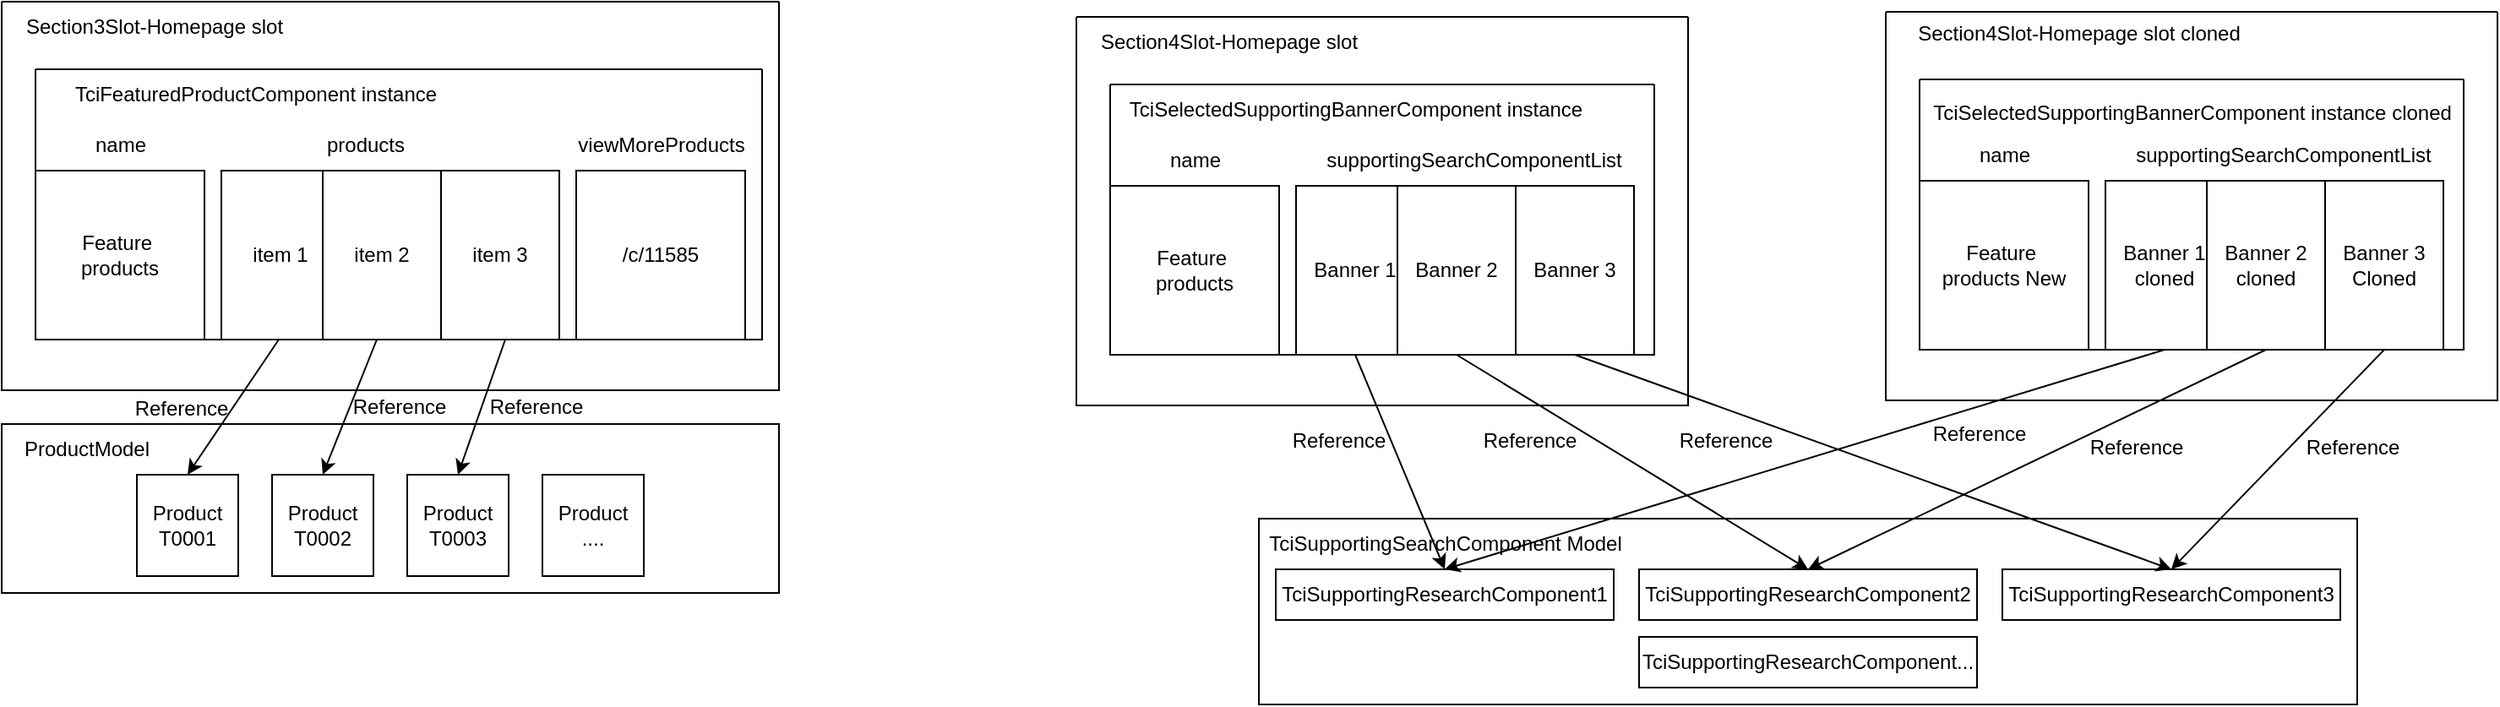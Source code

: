 <mxfile version="20.3.3" type="github">
  <diagram id="ij2i_KdfuDkdz7vN2ZKl" name="Page-1">
    <mxGraphModel dx="1342" dy="582" grid="0" gridSize="10" guides="1" tooltips="1" connect="1" arrows="1" fold="1" page="1" pageScale="1" pageWidth="850" pageHeight="1100" math="0" shadow="0">
      <root>
        <mxCell id="0" />
        <mxCell id="1" parent="0" />
        <mxCell id="vAXPG5cR5VqlfgmjMZMS-16" value="" style="rounded=0;whiteSpace=wrap;html=1;" parent="1" vertex="1">
          <mxGeometry x="60" y="380" width="460" height="100" as="geometry" />
        </mxCell>
        <mxCell id="vAXPG5cR5VqlfgmjMZMS-1" value="" style="swimlane;startSize=0;" parent="1" vertex="1">
          <mxGeometry x="60" y="130" width="460" height="230" as="geometry" />
        </mxCell>
        <mxCell id="vAXPG5cR5VqlfgmjMZMS-2" value="Section3Slot-Homepage slot" style="text;html=1;align=center;verticalAlign=middle;resizable=0;points=[];autosize=1;strokeColor=none;fillColor=none;" parent="vAXPG5cR5VqlfgmjMZMS-1" vertex="1">
          <mxGeometry width="180" height="30" as="geometry" />
        </mxCell>
        <mxCell id="vAXPG5cR5VqlfgmjMZMS-3" value="" style="swimlane;startSize=0;" parent="vAXPG5cR5VqlfgmjMZMS-1" vertex="1">
          <mxGeometry x="20" y="40" width="430" height="160" as="geometry" />
        </mxCell>
        <mxCell id="vAXPG5cR5VqlfgmjMZMS-4" value="TciFeaturedProductComponent instance" style="text;html=1;align=center;verticalAlign=middle;resizable=0;points=[];autosize=1;strokeColor=none;fillColor=none;" parent="vAXPG5cR5VqlfgmjMZMS-3" vertex="1">
          <mxGeometry x="10" width="240" height="30" as="geometry" />
        </mxCell>
        <mxCell id="vAXPG5cR5VqlfgmjMZMS-5" value="Feature&amp;nbsp;&lt;br&gt;products" style="whiteSpace=wrap;html=1;aspect=fixed;" parent="vAXPG5cR5VqlfgmjMZMS-3" vertex="1">
          <mxGeometry y="60" width="100" height="100" as="geometry" />
        </mxCell>
        <mxCell id="vAXPG5cR5VqlfgmjMZMS-7" value="/c/11585" style="whiteSpace=wrap;html=1;aspect=fixed;" parent="vAXPG5cR5VqlfgmjMZMS-3" vertex="1">
          <mxGeometry x="320" y="60" width="100" height="100" as="geometry" />
        </mxCell>
        <mxCell id="vAXPG5cR5VqlfgmjMZMS-8" value="" style="rounded=0;whiteSpace=wrap;html=1;" parent="vAXPG5cR5VqlfgmjMZMS-3" vertex="1">
          <mxGeometry x="110" y="60" width="200" height="100" as="geometry" />
        </mxCell>
        <mxCell id="vAXPG5cR5VqlfgmjMZMS-9" value="item 1" style="rounded=0;whiteSpace=wrap;html=1;" parent="vAXPG5cR5VqlfgmjMZMS-3" vertex="1">
          <mxGeometry x="110" y="60" width="70" height="100" as="geometry" />
        </mxCell>
        <mxCell id="vAXPG5cR5VqlfgmjMZMS-11" value="item 3" style="rounded=0;whiteSpace=wrap;html=1;" parent="vAXPG5cR5VqlfgmjMZMS-3" vertex="1">
          <mxGeometry x="240" y="60" width="70" height="100" as="geometry" />
        </mxCell>
        <mxCell id="vAXPG5cR5VqlfgmjMZMS-10" value="item 2" style="rounded=0;whiteSpace=wrap;html=1;" parent="vAXPG5cR5VqlfgmjMZMS-3" vertex="1">
          <mxGeometry x="170" y="60" width="70" height="100" as="geometry" />
        </mxCell>
        <mxCell id="vAXPG5cR5VqlfgmjMZMS-14" value="viewMoreProducts" style="text;html=1;align=center;verticalAlign=middle;resizable=0;points=[];autosize=1;strokeColor=none;fillColor=none;" parent="vAXPG5cR5VqlfgmjMZMS-3" vertex="1">
          <mxGeometry x="310" y="30" width="120" height="30" as="geometry" />
        </mxCell>
        <mxCell id="vAXPG5cR5VqlfgmjMZMS-13" value="products" style="text;html=1;align=center;verticalAlign=middle;resizable=0;points=[];autosize=1;strokeColor=none;fillColor=none;" parent="vAXPG5cR5VqlfgmjMZMS-3" vertex="1">
          <mxGeometry x="160" y="30" width="70" height="30" as="geometry" />
        </mxCell>
        <mxCell id="vAXPG5cR5VqlfgmjMZMS-12" value="name" style="text;html=1;align=center;verticalAlign=middle;resizable=0;points=[];autosize=1;strokeColor=none;fillColor=none;" parent="vAXPG5cR5VqlfgmjMZMS-3" vertex="1">
          <mxGeometry x="25" y="30" width="50" height="30" as="geometry" />
        </mxCell>
        <mxCell id="vAXPG5cR5VqlfgmjMZMS-15" value="Product&lt;br&gt;T0001" style="whiteSpace=wrap;html=1;aspect=fixed;" parent="1" vertex="1">
          <mxGeometry x="140" y="410" width="60" height="60" as="geometry" />
        </mxCell>
        <mxCell id="vAXPG5cR5VqlfgmjMZMS-17" value="ProductModel" style="text;html=1;align=center;verticalAlign=middle;resizable=0;points=[];autosize=1;strokeColor=none;fillColor=none;" parent="1" vertex="1">
          <mxGeometry x="60" y="380" width="100" height="30" as="geometry" />
        </mxCell>
        <mxCell id="vAXPG5cR5VqlfgmjMZMS-19" value="Product&lt;br&gt;T0002" style="whiteSpace=wrap;html=1;aspect=fixed;" parent="1" vertex="1">
          <mxGeometry x="220" y="410" width="60" height="60" as="geometry" />
        </mxCell>
        <mxCell id="vAXPG5cR5VqlfgmjMZMS-20" value="Product&lt;br&gt;T0003" style="whiteSpace=wrap;html=1;aspect=fixed;" parent="1" vertex="1">
          <mxGeometry x="300" y="410" width="60" height="60" as="geometry" />
        </mxCell>
        <mxCell id="vAXPG5cR5VqlfgmjMZMS-22" value="Product&lt;br&gt;...." style="whiteSpace=wrap;html=1;aspect=fixed;" parent="1" vertex="1">
          <mxGeometry x="380" y="410" width="60" height="60" as="geometry" />
        </mxCell>
        <mxCell id="vAXPG5cR5VqlfgmjMZMS-30" value="" style="rounded=0;whiteSpace=wrap;html=1;" parent="1" vertex="1">
          <mxGeometry x="804" y="436" width="650" height="110" as="geometry" />
        </mxCell>
        <mxCell id="vAXPG5cR5VqlfgmjMZMS-31" value="" style="swimlane;startSize=0;" parent="1" vertex="1">
          <mxGeometry x="696" y="139" width="362" height="230" as="geometry" />
        </mxCell>
        <mxCell id="vAXPG5cR5VqlfgmjMZMS-32" value="Section4Slot-Homepage slot" style="text;html=1;align=center;verticalAlign=middle;resizable=0;points=[];autosize=1;strokeColor=none;fillColor=none;" parent="vAXPG5cR5VqlfgmjMZMS-31" vertex="1">
          <mxGeometry width="180" height="30" as="geometry" />
        </mxCell>
        <mxCell id="vAXPG5cR5VqlfgmjMZMS-33" value="" style="swimlane;startSize=0;" parent="vAXPG5cR5VqlfgmjMZMS-31" vertex="1">
          <mxGeometry x="20" y="40" width="322" height="160" as="geometry" />
        </mxCell>
        <mxCell id="vAXPG5cR5VqlfgmjMZMS-34" value="TciSelectedSupportingBannerComponent instance" style="text;html=1;align=center;verticalAlign=middle;resizable=0;points=[];autosize=1;strokeColor=none;fillColor=none;" parent="vAXPG5cR5VqlfgmjMZMS-33" vertex="1">
          <mxGeometry width="290" height="30" as="geometry" />
        </mxCell>
        <mxCell id="vAXPG5cR5VqlfgmjMZMS-35" value="Feature&amp;nbsp;&lt;br&gt;products" style="whiteSpace=wrap;html=1;aspect=fixed;" parent="vAXPG5cR5VqlfgmjMZMS-33" vertex="1">
          <mxGeometry y="60" width="100" height="100" as="geometry" />
        </mxCell>
        <mxCell id="vAXPG5cR5VqlfgmjMZMS-37" value="" style="rounded=0;whiteSpace=wrap;html=1;" parent="vAXPG5cR5VqlfgmjMZMS-33" vertex="1">
          <mxGeometry x="110" y="60" width="200" height="100" as="geometry" />
        </mxCell>
        <mxCell id="vAXPG5cR5VqlfgmjMZMS-38" value="Banner 1" style="rounded=0;whiteSpace=wrap;html=1;" parent="vAXPG5cR5VqlfgmjMZMS-33" vertex="1">
          <mxGeometry x="110" y="60" width="70" height="100" as="geometry" />
        </mxCell>
        <mxCell id="vAXPG5cR5VqlfgmjMZMS-39" value="Banner 3" style="rounded=0;whiteSpace=wrap;html=1;" parent="vAXPG5cR5VqlfgmjMZMS-33" vertex="1">
          <mxGeometry x="240" y="60" width="70" height="100" as="geometry" />
        </mxCell>
        <mxCell id="vAXPG5cR5VqlfgmjMZMS-40" value="Banner 2" style="rounded=0;whiteSpace=wrap;html=1;" parent="vAXPG5cR5VqlfgmjMZMS-33" vertex="1">
          <mxGeometry x="170" y="60" width="70" height="100" as="geometry" />
        </mxCell>
        <mxCell id="vAXPG5cR5VqlfgmjMZMS-42" value="supportingSearchComponentList" style="text;html=1;align=center;verticalAlign=middle;resizable=0;points=[];autosize=1;strokeColor=none;fillColor=none;" parent="vAXPG5cR5VqlfgmjMZMS-33" vertex="1">
          <mxGeometry x="115" y="30" width="200" height="30" as="geometry" />
        </mxCell>
        <mxCell id="vAXPG5cR5VqlfgmjMZMS-43" value="name" style="text;html=1;align=center;verticalAlign=middle;resizable=0;points=[];autosize=1;strokeColor=none;fillColor=none;" parent="vAXPG5cR5VqlfgmjMZMS-33" vertex="1">
          <mxGeometry x="25" y="30" width="50" height="30" as="geometry" />
        </mxCell>
        <mxCell id="vAXPG5cR5VqlfgmjMZMS-45" value="TciSupportingSearchComponent Model" style="text;html=1;align=center;verticalAlign=middle;resizable=0;points=[];autosize=1;strokeColor=none;fillColor=none;" parent="1" vertex="1">
          <mxGeometry x="799" y="436" width="230" height="30" as="geometry" />
        </mxCell>
        <mxCell id="vAXPG5cR5VqlfgmjMZMS-52" value="TciSupportingResearchComponent1" style="rounded=0;whiteSpace=wrap;html=1;" parent="1" vertex="1">
          <mxGeometry x="814" y="466" width="200" height="30" as="geometry" />
        </mxCell>
        <mxCell id="vAXPG5cR5VqlfgmjMZMS-53" value="TciSupportingResearchComponent2" style="rounded=0;whiteSpace=wrap;html=1;" parent="1" vertex="1">
          <mxGeometry x="1029" y="466" width="200" height="30" as="geometry" />
        </mxCell>
        <mxCell id="vAXPG5cR5VqlfgmjMZMS-54" value="TciSupportingResearchComponent3" style="rounded=0;whiteSpace=wrap;html=1;" parent="1" vertex="1">
          <mxGeometry x="1244" y="466" width="200" height="30" as="geometry" />
        </mxCell>
        <mxCell id="vAXPG5cR5VqlfgmjMZMS-55" value="TciSupportingResearchComponent..." style="rounded=0;whiteSpace=wrap;html=1;" parent="1" vertex="1">
          <mxGeometry x="1029" y="506" width="200" height="30" as="geometry" />
        </mxCell>
        <mxCell id="vAXPG5cR5VqlfgmjMZMS-59" value="" style="endArrow=classic;html=1;rounded=0;entryX=0.5;entryY=0;entryDx=0;entryDy=0;exitX=0.5;exitY=1;exitDx=0;exitDy=0;" parent="1" source="vAXPG5cR5VqlfgmjMZMS-39" target="vAXPG5cR5VqlfgmjMZMS-54" edge="1">
          <mxGeometry width="50" height="50" relative="1" as="geometry">
            <mxPoint x="1091" y="367" as="sourcePoint" />
            <mxPoint x="1141" y="317" as="targetPoint" />
          </mxGeometry>
        </mxCell>
        <mxCell id="vAXPG5cR5VqlfgmjMZMS-60" value="" style="endArrow=classic;html=1;rounded=0;entryX=0.5;entryY=0;entryDx=0;entryDy=0;exitX=0.5;exitY=1;exitDx=0;exitDy=0;" parent="1" source="vAXPG5cR5VqlfgmjMZMS-40" target="vAXPG5cR5VqlfgmjMZMS-53" edge="1">
          <mxGeometry width="50" height="50" relative="1" as="geometry">
            <mxPoint x="824" y="330" as="sourcePoint" />
            <mxPoint x="1068" y="457" as="targetPoint" />
          </mxGeometry>
        </mxCell>
        <mxCell id="vAXPG5cR5VqlfgmjMZMS-61" value="" style="endArrow=classic;html=1;rounded=0;entryX=0.5;entryY=0;entryDx=0;entryDy=0;exitX=0.5;exitY=1;exitDx=0;exitDy=0;" parent="1" source="vAXPG5cR5VqlfgmjMZMS-38" target="vAXPG5cR5VqlfgmjMZMS-52" edge="1">
          <mxGeometry width="50" height="50" relative="1" as="geometry">
            <mxPoint x="730" y="378.5" as="sourcePoint" />
            <mxPoint x="974" y="505.5" as="targetPoint" />
          </mxGeometry>
        </mxCell>
        <mxCell id="vAXPG5cR5VqlfgmjMZMS-62" value="" style="endArrow=classic;html=1;rounded=0;entryX=0.5;entryY=0;entryDx=0;entryDy=0;exitX=0.5;exitY=1;exitDx=0;exitDy=0;" parent="1" target="vAXPG5cR5VqlfgmjMZMS-19" edge="1">
          <mxGeometry width="50" height="50" relative="1" as="geometry">
            <mxPoint x="282" y="330" as="sourcePoint" />
            <mxPoint x="226" y="457" as="targetPoint" />
          </mxGeometry>
        </mxCell>
        <mxCell id="vAXPG5cR5VqlfgmjMZMS-63" value="" style="endArrow=classic;html=1;rounded=0;entryX=0.5;entryY=0;entryDx=0;entryDy=0;exitX=0.5;exitY=1;exitDx=0;exitDy=0;" parent="1" target="vAXPG5cR5VqlfgmjMZMS-20" edge="1">
          <mxGeometry width="50" height="50" relative="1" as="geometry">
            <mxPoint x="358" y="330" as="sourcePoint" />
            <mxPoint x="302" y="457" as="targetPoint" />
          </mxGeometry>
        </mxCell>
        <mxCell id="vAXPG5cR5VqlfgmjMZMS-64" value="" style="endArrow=classic;html=1;rounded=0;entryX=0.5;entryY=0;entryDx=0;entryDy=0;exitX=0.5;exitY=1;exitDx=0;exitDy=0;" parent="1" target="vAXPG5cR5VqlfgmjMZMS-15" edge="1">
          <mxGeometry width="50" height="50" relative="1" as="geometry">
            <mxPoint x="224" y="330" as="sourcePoint" />
            <mxPoint x="168" y="457" as="targetPoint" />
          </mxGeometry>
        </mxCell>
        <mxCell id="UYXNw3XjxuYZxI37rGrB-1" value="Reference" style="text;html=1;align=center;verticalAlign=middle;resizable=0;points=[];autosize=1;strokeColor=none;fillColor=none;" vertex="1" parent="1">
          <mxGeometry x="814" y="377" width="73" height="26" as="geometry" />
        </mxCell>
        <mxCell id="UYXNw3XjxuYZxI37rGrB-2" value="Reference" style="text;html=1;align=center;verticalAlign=middle;resizable=0;points=[];autosize=1;strokeColor=none;fillColor=none;" vertex="1" parent="1">
          <mxGeometry x="1043" y="377" width="73" height="26" as="geometry" />
        </mxCell>
        <mxCell id="UYXNw3XjxuYZxI37rGrB-3" value="Reference" style="text;html=1;align=center;verticalAlign=middle;resizable=0;points=[];autosize=1;strokeColor=none;fillColor=none;" vertex="1" parent="1">
          <mxGeometry x="927" y="377" width="73" height="26" as="geometry" />
        </mxCell>
        <mxCell id="UYXNw3XjxuYZxI37rGrB-4" value="Reference" style="text;html=1;align=center;verticalAlign=middle;resizable=0;points=[];autosize=1;strokeColor=none;fillColor=none;" vertex="1" parent="1">
          <mxGeometry x="129" y="358" width="73" height="26" as="geometry" />
        </mxCell>
        <mxCell id="UYXNw3XjxuYZxI37rGrB-5" value="Reference" style="text;html=1;align=center;verticalAlign=middle;resizable=0;points=[];autosize=1;strokeColor=none;fillColor=none;" vertex="1" parent="1">
          <mxGeometry x="258" y="357" width="73" height="26" as="geometry" />
        </mxCell>
        <mxCell id="UYXNw3XjxuYZxI37rGrB-6" value="Reference" style="text;html=1;align=center;verticalAlign=middle;resizable=0;points=[];autosize=1;strokeColor=none;fillColor=none;" vertex="1" parent="1">
          <mxGeometry x="339" y="357" width="73" height="26" as="geometry" />
        </mxCell>
        <mxCell id="UYXNw3XjxuYZxI37rGrB-24" value="" style="swimlane;startSize=0;" vertex="1" parent="1">
          <mxGeometry x="1175" y="136" width="362" height="230" as="geometry" />
        </mxCell>
        <mxCell id="UYXNw3XjxuYZxI37rGrB-25" value="Section4Slot-Homepage slot cloned" style="text;html=1;align=center;verticalAlign=middle;resizable=0;points=[];autosize=1;strokeColor=none;fillColor=none;" vertex="1" parent="UYXNw3XjxuYZxI37rGrB-24">
          <mxGeometry x="9" width="209" height="26" as="geometry" />
        </mxCell>
        <mxCell id="UYXNw3XjxuYZxI37rGrB-26" value="" style="swimlane;startSize=0;" vertex="1" parent="UYXNw3XjxuYZxI37rGrB-24">
          <mxGeometry x="20" y="40" width="322" height="160" as="geometry" />
        </mxCell>
        <mxCell id="UYXNw3XjxuYZxI37rGrB-27" value="TciSelectedSupportingBannerComponent instance cloned" style="text;html=1;align=center;verticalAlign=middle;resizable=0;points=[];autosize=1;strokeColor=none;fillColor=none;" vertex="1" parent="UYXNw3XjxuYZxI37rGrB-26">
          <mxGeometry x="-1.5" y="7" width="325" height="26" as="geometry" />
        </mxCell>
        <mxCell id="UYXNw3XjxuYZxI37rGrB-28" value="Feature&amp;nbsp;&lt;br&gt;products New" style="whiteSpace=wrap;html=1;aspect=fixed;" vertex="1" parent="UYXNw3XjxuYZxI37rGrB-26">
          <mxGeometry y="60" width="100" height="100" as="geometry" />
        </mxCell>
        <mxCell id="UYXNw3XjxuYZxI37rGrB-29" value="" style="rounded=0;whiteSpace=wrap;html=1;" vertex="1" parent="UYXNw3XjxuYZxI37rGrB-26">
          <mxGeometry x="110" y="60" width="200" height="100" as="geometry" />
        </mxCell>
        <mxCell id="UYXNw3XjxuYZxI37rGrB-30" value="Banner 1 cloned" style="rounded=0;whiteSpace=wrap;html=1;" vertex="1" parent="UYXNw3XjxuYZxI37rGrB-26">
          <mxGeometry x="110" y="60" width="70" height="100" as="geometry" />
        </mxCell>
        <mxCell id="UYXNw3XjxuYZxI37rGrB-31" value="Banner 3&lt;br&gt;Cloned" style="rounded=0;whiteSpace=wrap;html=1;" vertex="1" parent="UYXNw3XjxuYZxI37rGrB-26">
          <mxGeometry x="240" y="60" width="70" height="100" as="geometry" />
        </mxCell>
        <mxCell id="UYXNw3XjxuYZxI37rGrB-32" value="Banner 2 cloned" style="rounded=0;whiteSpace=wrap;html=1;" vertex="1" parent="UYXNw3XjxuYZxI37rGrB-26">
          <mxGeometry x="170" y="60" width="70" height="100" as="geometry" />
        </mxCell>
        <mxCell id="UYXNw3XjxuYZxI37rGrB-33" value="supportingSearchComponentList" style="text;html=1;align=center;verticalAlign=middle;resizable=0;points=[];autosize=1;strokeColor=none;fillColor=none;" vertex="1" parent="UYXNw3XjxuYZxI37rGrB-26">
          <mxGeometry x="115" y="30" width="200" height="30" as="geometry" />
        </mxCell>
        <mxCell id="UYXNw3XjxuYZxI37rGrB-34" value="name" style="text;html=1;align=center;verticalAlign=middle;resizable=0;points=[];autosize=1;strokeColor=none;fillColor=none;" vertex="1" parent="UYXNw3XjxuYZxI37rGrB-26">
          <mxGeometry x="25" y="30" width="50" height="30" as="geometry" />
        </mxCell>
        <mxCell id="UYXNw3XjxuYZxI37rGrB-35" value="" style="endArrow=classic;html=1;rounded=0;entryX=0.5;entryY=0;entryDx=0;entryDy=0;exitX=0.5;exitY=1;exitDx=0;exitDy=0;" edge="1" parent="1" source="UYXNw3XjxuYZxI37rGrB-31" target="vAXPG5cR5VqlfgmjMZMS-54">
          <mxGeometry width="50" height="50" relative="1" as="geometry">
            <mxPoint x="1570" y="360" as="sourcePoint" />
            <mxPoint x="1616" y="431" as="targetPoint" />
          </mxGeometry>
        </mxCell>
        <mxCell id="UYXNw3XjxuYZxI37rGrB-36" value="" style="endArrow=classic;html=1;rounded=0;entryX=0.5;entryY=0;entryDx=0;entryDy=0;exitX=0.5;exitY=1;exitDx=0;exitDy=0;" edge="1" parent="1" source="UYXNw3XjxuYZxI37rGrB-32" target="vAXPG5cR5VqlfgmjMZMS-53">
          <mxGeometry width="50" height="50" relative="1" as="geometry">
            <mxPoint x="1303" y="323" as="sourcePoint" />
            <mxPoint x="1401" y="431" as="targetPoint" />
          </mxGeometry>
        </mxCell>
        <mxCell id="UYXNw3XjxuYZxI37rGrB-37" value="" style="endArrow=classic;html=1;rounded=0;entryX=0.5;entryY=0;entryDx=0;entryDy=0;exitX=0.5;exitY=1;exitDx=0;exitDy=0;" edge="1" parent="1" source="UYXNw3XjxuYZxI37rGrB-30" target="vAXPG5cR5VqlfgmjMZMS-52">
          <mxGeometry width="50" height="50" relative="1" as="geometry">
            <mxPoint x="1209" y="371.5" as="sourcePoint" />
            <mxPoint x="1186" y="431" as="targetPoint" />
          </mxGeometry>
        </mxCell>
        <mxCell id="UYXNw3XjxuYZxI37rGrB-38" value="Reference" style="text;html=1;align=center;verticalAlign=middle;resizable=0;points=[];autosize=1;strokeColor=none;fillColor=none;" vertex="1" parent="1">
          <mxGeometry x="1193" y="373" width="73" height="26" as="geometry" />
        </mxCell>
        <mxCell id="UYXNw3XjxuYZxI37rGrB-39" value="Reference" style="text;html=1;align=center;verticalAlign=middle;resizable=0;points=[];autosize=1;strokeColor=none;fillColor=none;" vertex="1" parent="1">
          <mxGeometry x="1414" y="381" width="73" height="26" as="geometry" />
        </mxCell>
        <mxCell id="UYXNw3XjxuYZxI37rGrB-40" value="Reference" style="text;html=1;align=center;verticalAlign=middle;resizable=0;points=[];autosize=1;strokeColor=none;fillColor=none;" vertex="1" parent="1">
          <mxGeometry x="1286" y="381" width="73" height="26" as="geometry" />
        </mxCell>
      </root>
    </mxGraphModel>
  </diagram>
</mxfile>
